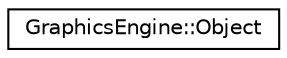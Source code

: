 digraph "Graphical Class Hierarchy"
{
  edge [fontname="Helvetica",fontsize="10",labelfontname="Helvetica",labelfontsize="10"];
  node [fontname="Helvetica",fontsize="10",shape=record];
  rankdir="LR";
  Node0 [label="GraphicsEngine::Object",height=0.2,width=0.4,color="black", fillcolor="white", style="filled",URL="$class_graphics_engine_1_1_object.html"];
}
